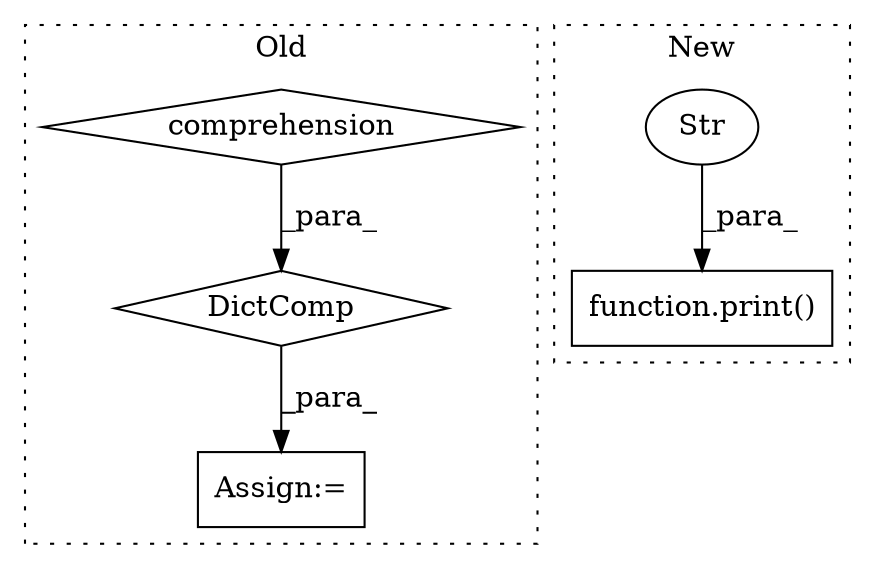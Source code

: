 digraph G {
subgraph cluster0 {
1 [label="DictComp" a="84" s="878" l="46" shape="diamond"];
3 [label="comprehension" a="45" s="886" l="3" shape="diamond"];
5 [label="Assign:=" a="68" s="875" l="3" shape="box"];
label = "Old";
style="dotted";
}
subgraph cluster1 {
2 [label="function.print()" a="75" s="1131,1170" l="6,1" shape="box"];
4 [label="Str" a="66" s="1137" l="33" shape="ellipse"];
label = "New";
style="dotted";
}
1 -> 5 [label="_para_"];
3 -> 1 [label="_para_"];
4 -> 2 [label="_para_"];
}
